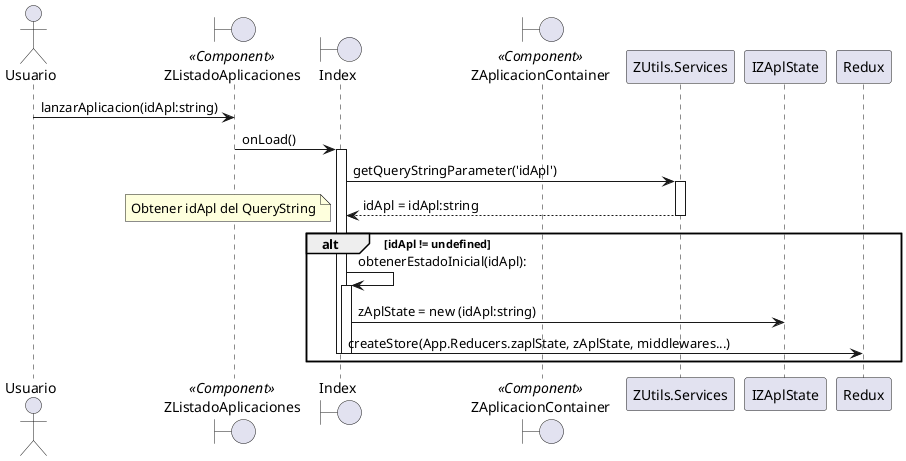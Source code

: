 @startuml

actor Usuario

boundary ZListadoAplicaciones <<Component>>
boundary Index
boundary ZAplicacionContainer <<Component>>

Usuario -> ZListadoAplicaciones: lanzarAplicacion(idApl:string)
ZListadoAplicaciones -> Index : onLoad()
activate Index

Index -> ZUtils.Services : getQueryStringParameter('idApl')
activate ZUtils.Services
Index <-- ZUtils.Services: idApl = idApl:string
deactivate ZUtils.Services

alt idApl != undefined

note left: Obtener idApl del QueryString
Index -> Index:obtenerEstadoInicial(idApl):
activate Index
Index -> IZAplState : zAplState = new (idApl:string)
Index -> Redux: createStore(App.Reducers.zaplState, zAplState, middlewares...)

deactivate Index
deactivate Index
end

@enduml